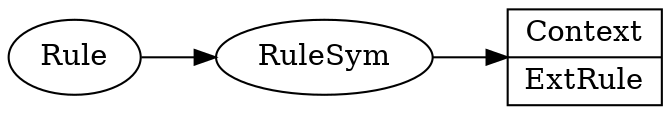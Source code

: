digraph {
    rankdir=LR

    RuleSym[class="choice,disabled"]
    out[shape="record" label="Context | ExtRule"]
    Rule[class="disabled"]

    Rule -> RuleSym -> out[class="disabled"]
}
